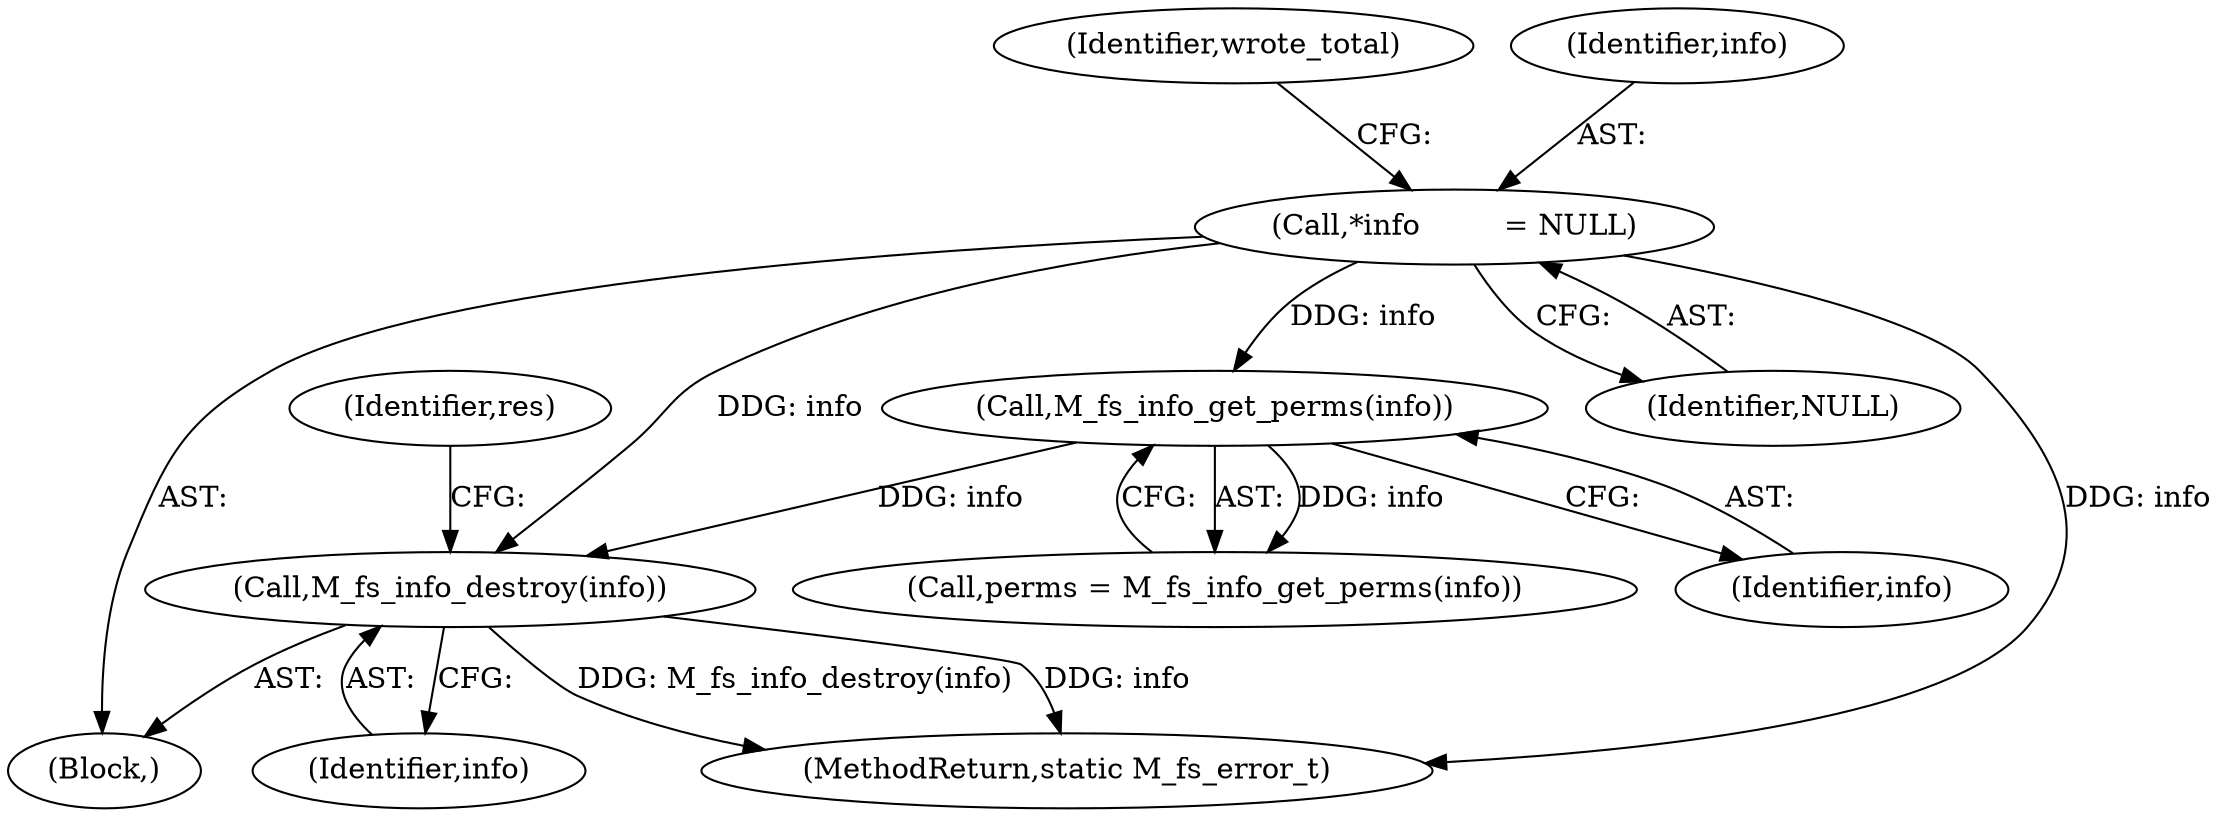 digraph "0_mstdlib_db124b8f607dd0a40a9aef2d4d468fad433522a7_1@pointer" {
"1000207" [label="(Call,M_fs_info_destroy(info))"];
"1000116" [label="(Call,*info         = NULL)"];
"1000194" [label="(Call,M_fs_info_get_perms(info))"];
"1000118" [label="(Identifier,NULL)"];
"1000195" [label="(Identifier,info)"];
"1000208" [label="(Identifier,info)"];
"1000194" [label="(Call,M_fs_info_get_perms(info))"];
"1000112" [label="(Block,)"];
"1000211" [label="(Identifier,res)"];
"1000192" [label="(Call,perms = M_fs_info_get_perms(info))"];
"1000124" [label="(Identifier,wrote_total)"];
"1000116" [label="(Call,*info         = NULL)"];
"1000332" [label="(MethodReturn,static M_fs_error_t)"];
"1000207" [label="(Call,M_fs_info_destroy(info))"];
"1000117" [label="(Identifier,info)"];
"1000207" -> "1000112"  [label="AST: "];
"1000207" -> "1000208"  [label="CFG: "];
"1000208" -> "1000207"  [label="AST: "];
"1000211" -> "1000207"  [label="CFG: "];
"1000207" -> "1000332"  [label="DDG: info"];
"1000207" -> "1000332"  [label="DDG: M_fs_info_destroy(info)"];
"1000116" -> "1000207"  [label="DDG: info"];
"1000194" -> "1000207"  [label="DDG: info"];
"1000116" -> "1000112"  [label="AST: "];
"1000116" -> "1000118"  [label="CFG: "];
"1000117" -> "1000116"  [label="AST: "];
"1000118" -> "1000116"  [label="AST: "];
"1000124" -> "1000116"  [label="CFG: "];
"1000116" -> "1000332"  [label="DDG: info"];
"1000116" -> "1000194"  [label="DDG: info"];
"1000194" -> "1000192"  [label="AST: "];
"1000194" -> "1000195"  [label="CFG: "];
"1000195" -> "1000194"  [label="AST: "];
"1000192" -> "1000194"  [label="CFG: "];
"1000194" -> "1000192"  [label="DDG: info"];
}
